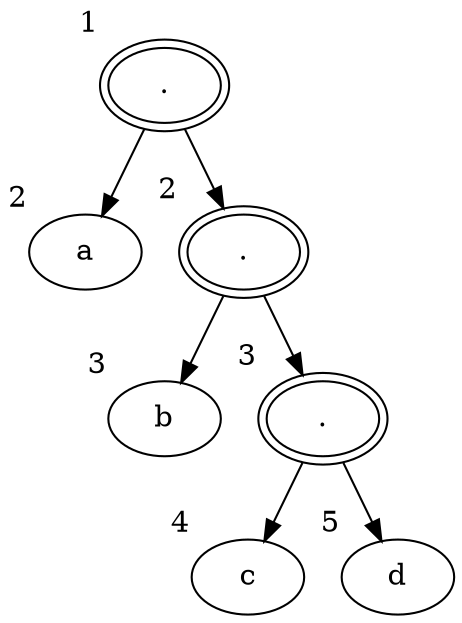 digraph {
  94818774700320[label="." xlabel="1" peripheries="2"]
  94818774700272[label="a" xlabel="2" peripheries="1"]
  94818774700320  ->  94818774700272
  94818774700224[label="." xlabel="2" peripheries="2"]
  94818774700320  ->  94818774700224
  94818774700368[label="b" xlabel="3" peripheries="1"]
  94818774700224  ->  94818774700368
  94818774700864[label="." xlabel="3" peripheries="2"]
  94818774700224  ->  94818774700864
  94818774700784[label="c" xlabel="4" peripheries="1"]
  94818774700864  ->  94818774700784
  94818774700944[label="d" xlabel="5" peripheries="1"]
  94818774700864  ->  94818774700944
}
